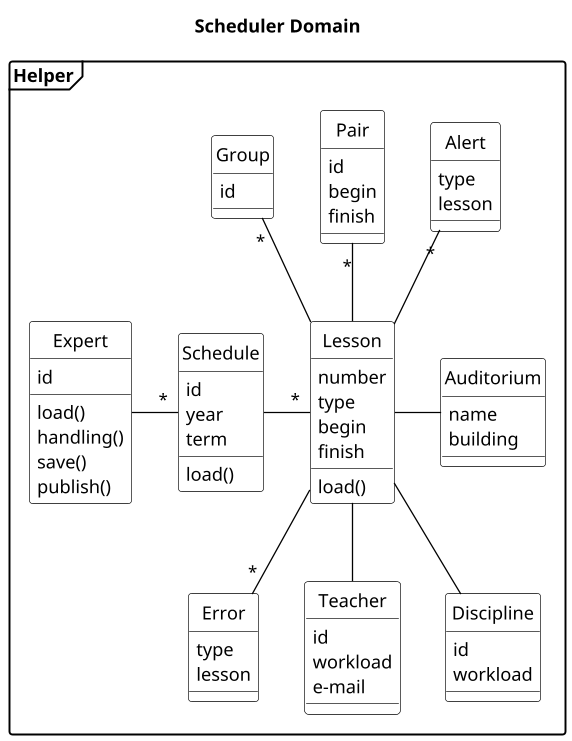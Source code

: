 PlantUML
@startuml
title Scheduler Domain
skinparam class {
BackgroundColor White
ArrowColor Black
BorderColor Black
}
skinparam object {
BackgroundColor White
ArrowColor Black
BorderColor Black
}
hide circle
'hide members
scale 1.3
skinparam DefaultTextAlignment left
skinparam shadowing false
'skinparam monochrome true
skinparam packageStyle frame

package Helper {
class Error{
type
lesson
}
class Alert{
type
lesson
}

class Expert{
id
load()
handling()
save()
publish()
}
class Schedule{
id
year
term
load()
}
class Lesson{
number
type
'face-to-face
begin
finish
'week
'day
load()
}
class Teacher{
id
workload
e-mail
}
class Discipline{
id
workload
}
class Pair {
id
begin
finish
}
'class Student{
'id
'e-mail
'}
class Group{
id
}
'class Building {
'name
'}
class Auditorium {
name
building
}
'class Transfer {
'route
'time
'}
Expert -"*" Schedule
Schedule -"*" Lesson
Alert "*"-- Lesson
Lesson --Teacher
Group "*"-- Lesson
Lesson --"*" Error
Lesson -- Discipline
Pair "*"-- Lesson
Lesson - Auditorium
'Building -- Auditorium
'Building "2"-"1" Transfer
'Group -"*" Student
'Lesson --Transfer
@enduml

Смысл терминов:
Alert - Предупреждение
Error – Ошибка
Schedule - Расписание
   term - семестр
Lesson – Занятие
   face-to -face - очное
Pair -  Пара
Group - Группа
Student - Студент
Building  - Корпус
Auditorium - Аудитория
Transfer  - Трансфер
Route – маршрут
Discipline - Дисциплина
Teacher - Преподаватель
Expert - Эксперт
    handling - обработка






